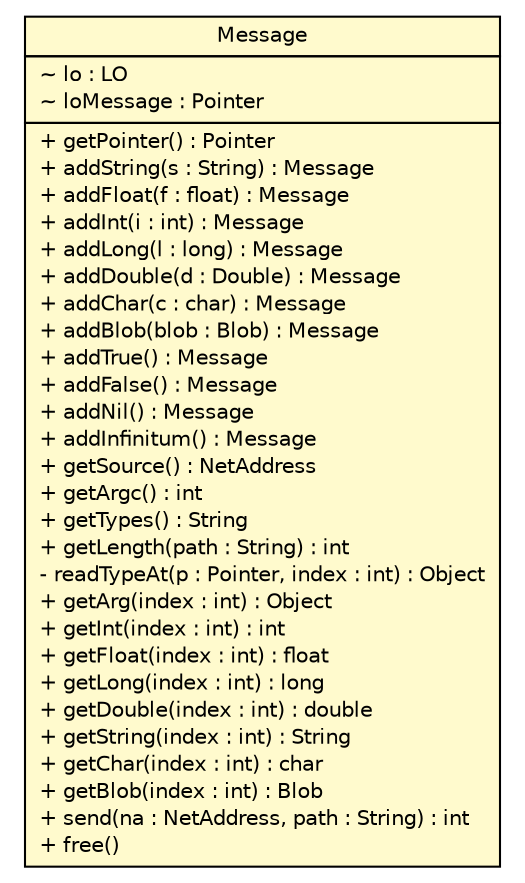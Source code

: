#!/usr/local/bin/dot
#
# Class diagram 
# Generated by UMLGraph version R5_6_6-10-gc1d994 (http://www.umlgraph.org/)
#

digraph G {
	edge [fontname="Helvetica",fontsize=10,labelfontname="Helvetica",labelfontsize=10];
	node [fontname="Helvetica",fontsize=10,shape=plaintext];
	nodesep=0.25;
	ranksep=0.5;
	// ch.lowres.jlo.Message
	c104 [label=<<table title="ch.lowres.jlo.Message" border="0" cellborder="1" cellspacing="0" cellpadding="2" port="p" bgcolor="lemonChiffon" href="./Message.html">
		<tr><td><table border="0" cellspacing="0" cellpadding="1">
<tr><td align="center" balign="center"> Message </td></tr>
		</table></td></tr>
		<tr><td><table border="0" cellspacing="0" cellpadding="1">
<tr><td align="left" balign="left"> ~ lo : LO </td></tr>
<tr><td align="left" balign="left"> ~ loMessage : Pointer </td></tr>
		</table></td></tr>
		<tr><td><table border="0" cellspacing="0" cellpadding="1">
<tr><td align="left" balign="left"> + getPointer() : Pointer </td></tr>
<tr><td align="left" balign="left"> + addString(s : String) : Message </td></tr>
<tr><td align="left" balign="left"> + addFloat(f : float) : Message </td></tr>
<tr><td align="left" balign="left"> + addInt(i : int) : Message </td></tr>
<tr><td align="left" balign="left"> + addLong(l : long) : Message </td></tr>
<tr><td align="left" balign="left"> + addDouble(d : Double) : Message </td></tr>
<tr><td align="left" balign="left"> + addChar(c : char) : Message </td></tr>
<tr><td align="left" balign="left"> + addBlob(blob : Blob) : Message </td></tr>
<tr><td align="left" balign="left"> + addTrue() : Message </td></tr>
<tr><td align="left" balign="left"> + addFalse() : Message </td></tr>
<tr><td align="left" balign="left"> + addNil() : Message </td></tr>
<tr><td align="left" balign="left"> + addInfinitum() : Message </td></tr>
<tr><td align="left" balign="left"> + getSource() : NetAddress </td></tr>
<tr><td align="left" balign="left"> + getArgc() : int </td></tr>
<tr><td align="left" balign="left"> + getTypes() : String </td></tr>
<tr><td align="left" balign="left"> + getLength(path : String) : int </td></tr>
<tr><td align="left" balign="left"> - readTypeAt(p : Pointer, index : int) : Object </td></tr>
<tr><td align="left" balign="left"> + getArg(index : int) : Object </td></tr>
<tr><td align="left" balign="left"> + getInt(index : int) : int </td></tr>
<tr><td align="left" balign="left"> + getFloat(index : int) : float </td></tr>
<tr><td align="left" balign="left"> + getLong(index : int) : long </td></tr>
<tr><td align="left" balign="left"> + getDouble(index : int) : double </td></tr>
<tr><td align="left" balign="left"> + getString(index : int) : String </td></tr>
<tr><td align="left" balign="left"> + getChar(index : int) : char </td></tr>
<tr><td align="left" balign="left"> + getBlob(index : int) : Blob </td></tr>
<tr><td align="left" balign="left"> + send(na : NetAddress, path : String) : int </td></tr>
<tr><td align="left" balign="left"> + free() </td></tr>
		</table></td></tr>
		</table>>, URL="./Message.html", fontname="Helvetica", fontcolor="black", fontsize=10.0];
}

